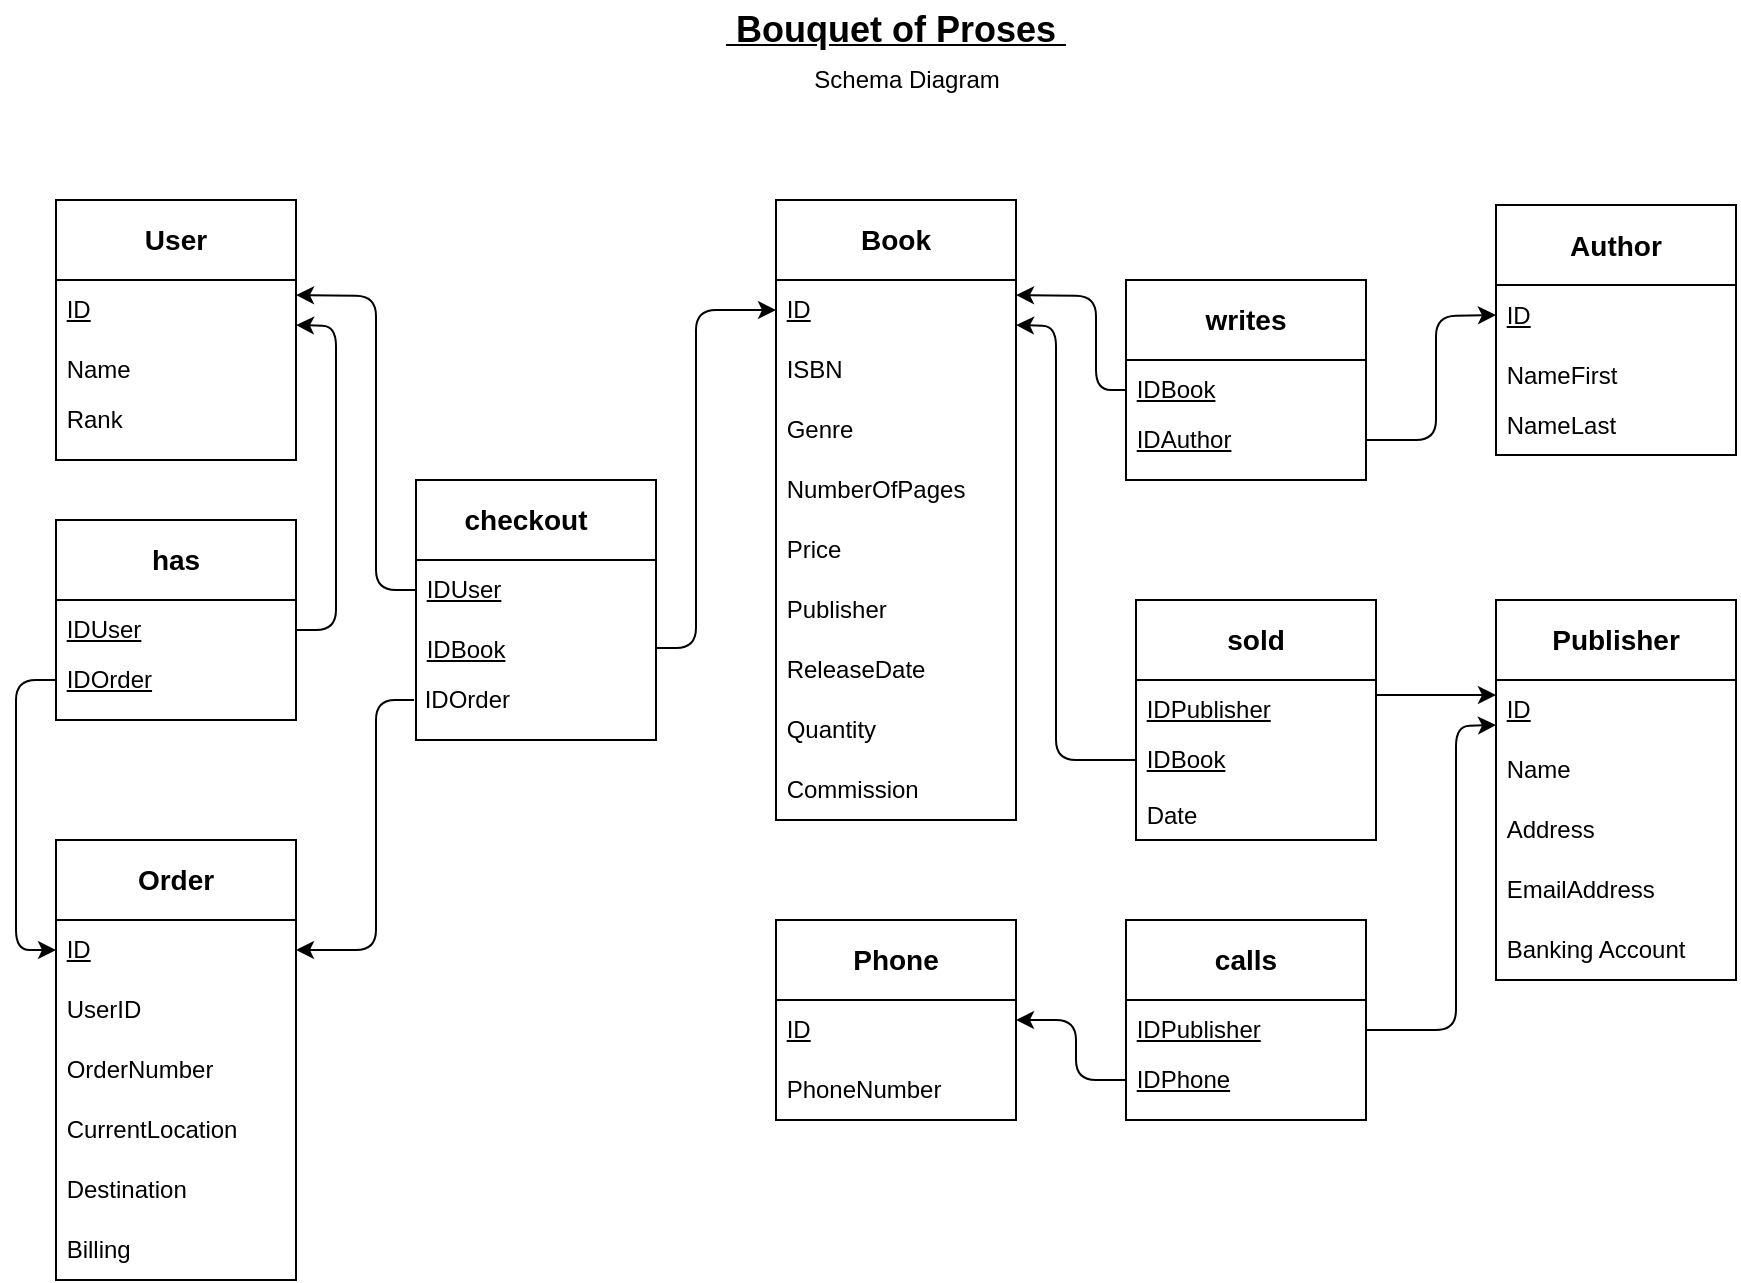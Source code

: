 <mxfile version="15.5.8" type="device"><diagram id="y00l355Wg6aueKRhfx0h" name="Page-1"><mxGraphModel dx="1662" dy="593" grid="1" gridSize="10" guides="1" tooltips="1" connect="1" arrows="1" fold="1" page="1" pageScale="1" pageWidth="850" pageHeight="1100" math="0" shadow="0"><root><mxCell id="0"/><mxCell id="1" parent="0"/><mxCell id="-eGDzOuUCqbjrK850jfR-1" value="" style="rounded=0;whiteSpace=wrap;html=1;" parent="1" vertex="1"><mxGeometry x="360" y="120" width="120" height="310" as="geometry"/></mxCell><mxCell id="-eGDzOuUCqbjrK850jfR-2" value="&amp;nbsp;&lt;u&gt;ID&lt;/u&gt;" style="text;html=1;strokeColor=none;fillColor=none;align=left;verticalAlign=middle;whiteSpace=wrap;rounded=0;" parent="1" vertex="1"><mxGeometry x="360" y="160" width="120" height="30" as="geometry"/></mxCell><mxCell id="-eGDzOuUCqbjrK850jfR-3" value="&lt;b&gt;&lt;font style=&quot;font-size: 14px&quot;&gt;Book&lt;/font&gt;&lt;/b&gt;" style="text;html=1;strokeColor=none;fillColor=none;align=center;verticalAlign=middle;whiteSpace=wrap;rounded=0;" parent="1" vertex="1"><mxGeometry x="390" y="120" width="60" height="40" as="geometry"/></mxCell><mxCell id="-eGDzOuUCqbjrK850jfR-4" value="&amp;nbsp;ISBN" style="text;html=1;strokeColor=none;fillColor=none;align=left;verticalAlign=middle;whiteSpace=wrap;rounded=0;" parent="1" vertex="1"><mxGeometry x="360" y="190" width="120" height="30" as="geometry"/></mxCell><mxCell id="-eGDzOuUCqbjrK850jfR-5" value="&amp;nbsp;Price" style="text;html=1;strokeColor=none;fillColor=none;align=left;verticalAlign=middle;whiteSpace=wrap;rounded=0;" parent="1" vertex="1"><mxGeometry x="360" y="280" width="120" height="30" as="geometry"/></mxCell><mxCell id="-eGDzOuUCqbjrK850jfR-6" value="&amp;nbsp;Publisher" style="text;html=1;strokeColor=none;fillColor=none;align=left;verticalAlign=middle;whiteSpace=wrap;rounded=0;" parent="1" vertex="1"><mxGeometry x="360" y="310" width="120" height="30" as="geometry"/></mxCell><mxCell id="-eGDzOuUCqbjrK850jfR-7" value="&amp;nbsp;NumberOfPages" style="text;html=1;strokeColor=none;fillColor=none;align=left;verticalAlign=middle;whiteSpace=wrap;rounded=0;" parent="1" vertex="1"><mxGeometry x="360" y="250" width="120" height="30" as="geometry"/></mxCell><mxCell id="-eGDzOuUCqbjrK850jfR-8" value="&amp;nbsp;Genre" style="text;html=1;strokeColor=none;fillColor=none;align=left;verticalAlign=middle;whiteSpace=wrap;rounded=0;" parent="1" vertex="1"><mxGeometry x="360" y="220" width="120" height="30" as="geometry"/></mxCell><mxCell id="-eGDzOuUCqbjrK850jfR-9" value="&amp;nbsp;ReleaseDate" style="text;html=1;strokeColor=none;fillColor=none;align=left;verticalAlign=middle;whiteSpace=wrap;rounded=0;" parent="1" vertex="1"><mxGeometry x="360" y="340" width="120" height="30" as="geometry"/></mxCell><mxCell id="-eGDzOuUCqbjrK850jfR-10" value="&amp;nbsp;Quantity" style="text;html=1;strokeColor=none;fillColor=none;align=left;verticalAlign=middle;whiteSpace=wrap;rounded=0;" parent="1" vertex="1"><mxGeometry x="360" y="370" width="120" height="30" as="geometry"/></mxCell><mxCell id="-eGDzOuUCqbjrK850jfR-11" value="&amp;nbsp;Commission" style="text;html=1;strokeColor=none;fillColor=none;align=left;verticalAlign=middle;whiteSpace=wrap;rounded=0;" parent="1" vertex="1"><mxGeometry x="360" y="400" width="120" height="30" as="geometry"/></mxCell><mxCell id="-eGDzOuUCqbjrK850jfR-13" value="" style="endArrow=none;html=1;rounded=0;fontSize=14;exitX=0;exitY=0;exitDx=0;exitDy=0;entryX=1;entryY=0;entryDx=0;entryDy=0;" parent="1" source="-eGDzOuUCqbjrK850jfR-2" target="-eGDzOuUCqbjrK850jfR-2" edge="1"><mxGeometry width="50" height="50" relative="1" as="geometry"><mxPoint x="540" y="360" as="sourcePoint"/><mxPoint x="590" y="310" as="targetPoint"/></mxGeometry></mxCell><mxCell id="-eGDzOuUCqbjrK850jfR-14" value="" style="rounded=0;whiteSpace=wrap;html=1;" parent="1" vertex="1"><mxGeometry x="720" y="122.5" width="120" height="125" as="geometry"/></mxCell><mxCell id="-eGDzOuUCqbjrK850jfR-15" value="&amp;nbsp;&lt;u&gt;ID&lt;/u&gt;" style="text;html=1;strokeColor=none;fillColor=none;align=left;verticalAlign=middle;whiteSpace=wrap;rounded=0;" parent="1" vertex="1"><mxGeometry x="720" y="162.5" width="120" height="30" as="geometry"/></mxCell><mxCell id="-eGDzOuUCqbjrK850jfR-16" value="&lt;span style=&quot;font-size: 14px&quot;&gt;&lt;b&gt;Author&lt;/b&gt;&lt;/span&gt;" style="text;html=1;strokeColor=none;fillColor=none;align=center;verticalAlign=middle;whiteSpace=wrap;rounded=0;" parent="1" vertex="1"><mxGeometry x="750" y="122.5" width="60" height="40" as="geometry"/></mxCell><mxCell id="-eGDzOuUCqbjrK850jfR-19" value="&amp;nbsp;NameFirst" style="text;html=1;strokeColor=none;fillColor=none;align=left;verticalAlign=middle;whiteSpace=wrap;rounded=0;" parent="1" vertex="1"><mxGeometry x="720" y="192.5" width="120" height="30" as="geometry"/></mxCell><mxCell id="-eGDzOuUCqbjrK850jfR-25" value="" style="endArrow=none;html=1;rounded=0;fontSize=14;exitX=0;exitY=0;exitDx=0;exitDy=0;entryX=1;entryY=0;entryDx=0;entryDy=0;" parent="1" source="-eGDzOuUCqbjrK850jfR-15" target="-eGDzOuUCqbjrK850jfR-15" edge="1"><mxGeometry width="50" height="50" relative="1" as="geometry"><mxPoint x="900" y="362.5" as="sourcePoint"/><mxPoint x="950" y="312.5" as="targetPoint"/></mxGeometry></mxCell><mxCell id="-eGDzOuUCqbjrK850jfR-29" value="" style="rounded=0;whiteSpace=wrap;html=1;" parent="1" vertex="1"><mxGeometry x="720" y="320" width="120" height="190" as="geometry"/></mxCell><mxCell id="-eGDzOuUCqbjrK850jfR-30" value="&amp;nbsp;&lt;u&gt;ID&lt;/u&gt;" style="text;html=1;strokeColor=none;fillColor=none;align=left;verticalAlign=middle;whiteSpace=wrap;rounded=0;" parent="1" vertex="1"><mxGeometry x="720" y="360" width="120" height="30" as="geometry"/></mxCell><mxCell id="-eGDzOuUCqbjrK850jfR-31" value="&lt;span style=&quot;font-size: 14px&quot;&gt;&lt;b&gt;Publisher&lt;/b&gt;&lt;/span&gt;" style="text;html=1;strokeColor=none;fillColor=none;align=center;verticalAlign=middle;whiteSpace=wrap;rounded=0;" parent="1" vertex="1"><mxGeometry x="750" y="320" width="60" height="40" as="geometry"/></mxCell><mxCell id="-eGDzOuUCqbjrK850jfR-32" value="&amp;nbsp;Name" style="text;html=1;strokeColor=none;fillColor=none;align=left;verticalAlign=middle;whiteSpace=wrap;rounded=0;" parent="1" vertex="1"><mxGeometry x="720" y="390" width="120" height="30" as="geometry"/></mxCell><mxCell id="-eGDzOuUCqbjrK850jfR-33" value="&amp;nbsp;" style="text;html=1;strokeColor=none;fillColor=none;align=left;verticalAlign=middle;whiteSpace=wrap;rounded=0;" parent="1" vertex="1"><mxGeometry x="720" y="480" width="120" height="30" as="geometry"/></mxCell><mxCell id="-eGDzOuUCqbjrK850jfR-34" value="&amp;nbsp;Banking Account" style="text;html=1;strokeColor=none;fillColor=none;align=left;verticalAlign=middle;whiteSpace=wrap;rounded=0;" parent="1" vertex="1"><mxGeometry x="720" y="480" width="120" height="30" as="geometry"/></mxCell><mxCell id="-eGDzOuUCqbjrK850jfR-35" value="&amp;nbsp;EmailAddress" style="text;html=1;strokeColor=none;fillColor=none;align=left;verticalAlign=middle;whiteSpace=wrap;rounded=0;" parent="1" vertex="1"><mxGeometry x="720" y="450" width="120" height="30" as="geometry"/></mxCell><mxCell id="-eGDzOuUCqbjrK850jfR-36" value="&amp;nbsp;Address" style="text;html=1;strokeColor=none;fillColor=none;align=left;verticalAlign=middle;whiteSpace=wrap;rounded=0;" parent="1" vertex="1"><mxGeometry x="720" y="420" width="120" height="30" as="geometry"/></mxCell><mxCell id="-eGDzOuUCqbjrK850jfR-40" value="" style="endArrow=none;html=1;rounded=0;fontSize=14;exitX=0;exitY=0;exitDx=0;exitDy=0;entryX=1;entryY=0;entryDx=0;entryDy=0;" parent="1" source="-eGDzOuUCqbjrK850jfR-30" target="-eGDzOuUCqbjrK850jfR-30" edge="1"><mxGeometry width="50" height="50" relative="1" as="geometry"><mxPoint x="900" y="560" as="sourcePoint"/><mxPoint x="950" y="510" as="targetPoint"/></mxGeometry></mxCell><mxCell id="-eGDzOuUCqbjrK850jfR-52" value="&lt;b&gt;&lt;font style=&quot;font-size: 18px&quot;&gt;&lt;u&gt;&amp;nbsp;Bouquet of Proses&amp;nbsp;&lt;/u&gt;&lt;/font&gt;&lt;/b&gt;" style="text;html=1;strokeColor=none;fillColor=none;align=center;verticalAlign=middle;whiteSpace=wrap;rounded=0;fontSize=14;" parent="1" vertex="1"><mxGeometry x="325" y="20" width="190" height="30" as="geometry"/></mxCell><mxCell id="-eGDzOuUCqbjrK850jfR-53" value="" style="rounded=0;whiteSpace=wrap;html=1;" parent="1" vertex="1"><mxGeometry y="120" width="120" height="130" as="geometry"/></mxCell><mxCell id="-eGDzOuUCqbjrK850jfR-54" value="&amp;nbsp;&lt;u&gt;ID&lt;/u&gt;" style="text;html=1;strokeColor=none;fillColor=none;align=left;verticalAlign=middle;whiteSpace=wrap;rounded=0;" parent="1" vertex="1"><mxGeometry y="160" width="120" height="30" as="geometry"/></mxCell><mxCell id="-eGDzOuUCqbjrK850jfR-55" value="&lt;span style=&quot;font-size: 14px&quot;&gt;&lt;b&gt;User&lt;/b&gt;&lt;/span&gt;" style="text;html=1;strokeColor=none;fillColor=none;align=center;verticalAlign=middle;whiteSpace=wrap;rounded=0;" parent="1" vertex="1"><mxGeometry x="30" y="120" width="60" height="40" as="geometry"/></mxCell><mxCell id="-eGDzOuUCqbjrK850jfR-56" value="&amp;nbsp;Name" style="text;html=1;strokeColor=none;fillColor=none;align=left;verticalAlign=middle;whiteSpace=wrap;rounded=0;" parent="1" vertex="1"><mxGeometry y="190" width="110" height="30" as="geometry"/></mxCell><mxCell id="-eGDzOuUCqbjrK850jfR-64" value="" style="endArrow=none;html=1;rounded=0;fontSize=14;exitX=0;exitY=0;exitDx=0;exitDy=0;entryX=1;entryY=0;entryDx=0;entryDy=0;" parent="1" source="-eGDzOuUCqbjrK850jfR-54" target="-eGDzOuUCqbjrK850jfR-54" edge="1"><mxGeometry width="50" height="50" relative="1" as="geometry"><mxPoint x="180" y="360" as="sourcePoint"/><mxPoint x="230" y="310" as="targetPoint"/></mxGeometry></mxCell><mxCell id="-eGDzOuUCqbjrK850jfR-65" value="&amp;nbsp;Rank" style="text;html=1;strokeColor=none;fillColor=none;align=left;verticalAlign=middle;whiteSpace=wrap;rounded=0;" parent="1" vertex="1"><mxGeometry y="220" width="120" height="20" as="geometry"/></mxCell><mxCell id="-eGDzOuUCqbjrK850jfR-72" value="" style="rounded=0;whiteSpace=wrap;html=1;" parent="1" vertex="1"><mxGeometry y="440" width="120" height="220" as="geometry"/></mxCell><mxCell id="-eGDzOuUCqbjrK850jfR-73" value="&amp;nbsp;&lt;u&gt;ID&lt;/u&gt;" style="text;html=1;strokeColor=none;fillColor=none;align=left;verticalAlign=middle;whiteSpace=wrap;rounded=0;" parent="1" vertex="1"><mxGeometry y="480" width="120" height="30" as="geometry"/></mxCell><mxCell id="-eGDzOuUCqbjrK850jfR-74" value="&lt;span style=&quot;font-size: 14px&quot;&gt;&lt;b&gt;Order&lt;/b&gt;&lt;/span&gt;" style="text;html=1;strokeColor=none;fillColor=none;align=center;verticalAlign=middle;whiteSpace=wrap;rounded=0;" parent="1" vertex="1"><mxGeometry x="30" y="442.5" width="60" height="35" as="geometry"/></mxCell><mxCell id="-eGDzOuUCqbjrK850jfR-75" value="&amp;nbsp;OrderNumber" style="text;html=1;strokeColor=none;fillColor=none;align=left;verticalAlign=middle;whiteSpace=wrap;rounded=0;" parent="1" vertex="1"><mxGeometry y="540" width="120" height="30" as="geometry"/></mxCell><mxCell id="-eGDzOuUCqbjrK850jfR-76" value="&amp;nbsp;Billing" style="text;html=1;strokeColor=none;fillColor=none;align=left;verticalAlign=middle;whiteSpace=wrap;rounded=0;" parent="1" vertex="1"><mxGeometry y="630" width="120" height="30" as="geometry"/></mxCell><mxCell id="-eGDzOuUCqbjrK850jfR-78" value="&amp;nbsp;Destination" style="text;html=1;strokeColor=none;fillColor=none;align=left;verticalAlign=middle;whiteSpace=wrap;rounded=0;" parent="1" vertex="1"><mxGeometry y="600" width="120" height="30" as="geometry"/></mxCell><mxCell id="-eGDzOuUCqbjrK850jfR-79" value="&amp;nbsp;CurrentLocation" style="text;html=1;strokeColor=none;fillColor=none;align=left;verticalAlign=middle;whiteSpace=wrap;rounded=0;" parent="1" vertex="1"><mxGeometry y="570" width="120" height="30" as="geometry"/></mxCell><mxCell id="-eGDzOuUCqbjrK850jfR-83" value="" style="endArrow=none;html=1;rounded=0;fontSize=14;exitX=0;exitY=0;exitDx=0;exitDy=0;entryX=1;entryY=0;entryDx=0;entryDy=0;" parent="1" source="-eGDzOuUCqbjrK850jfR-73" target="-eGDzOuUCqbjrK850jfR-73" edge="1"><mxGeometry width="50" height="50" relative="1" as="geometry"><mxPoint x="180" y="680" as="sourcePoint"/><mxPoint x="230" y="630" as="targetPoint"/></mxGeometry></mxCell><mxCell id="-eGDzOuUCqbjrK850jfR-84" value="&amp;nbsp;UserID" style="text;html=1;strokeColor=none;fillColor=none;align=left;verticalAlign=middle;whiteSpace=wrap;rounded=0;" parent="1" vertex="1"><mxGeometry y="510" width="100" height="30" as="geometry"/></mxCell><mxCell id="-eGDzOuUCqbjrK850jfR-100" value="" style="rounded=0;whiteSpace=wrap;html=1;" parent="1" vertex="1"><mxGeometry x="360" y="480" width="120" height="100" as="geometry"/></mxCell><mxCell id="-eGDzOuUCqbjrK850jfR-101" value="&amp;nbsp;&lt;u&gt;ID&lt;/u&gt;" style="text;html=1;strokeColor=none;fillColor=none;align=left;verticalAlign=middle;whiteSpace=wrap;rounded=0;" parent="1" vertex="1"><mxGeometry x="360" y="520" width="110" height="30" as="geometry"/></mxCell><mxCell id="-eGDzOuUCqbjrK850jfR-102" value="&lt;span style=&quot;font-size: 14px&quot;&gt;&lt;b&gt;Phone&lt;/b&gt;&lt;/span&gt;" style="text;html=1;strokeColor=none;fillColor=none;align=center;verticalAlign=middle;whiteSpace=wrap;rounded=0;" parent="1" vertex="1"><mxGeometry x="390" y="480" width="60" height="40" as="geometry"/></mxCell><mxCell id="-eGDzOuUCqbjrK850jfR-103" value="&amp;nbsp;PhoneNumber" style="text;html=1;strokeColor=none;fillColor=none;align=left;verticalAlign=middle;whiteSpace=wrap;rounded=0;" parent="1" vertex="1"><mxGeometry x="360" y="550" width="100" height="30" as="geometry"/></mxCell><mxCell id="-eGDzOuUCqbjrK850jfR-109" value="" style="endArrow=none;html=1;rounded=1;fontSize=12;" parent="1" edge="1"><mxGeometry width="50" height="50" relative="1" as="geometry"><mxPoint x="360" y="520" as="sourcePoint"/><mxPoint x="480" y="520" as="targetPoint"/></mxGeometry></mxCell><mxCell id="-eGDzOuUCqbjrK850jfR-110" value="&amp;nbsp;NameLast" style="text;html=1;strokeColor=none;fillColor=none;align=left;verticalAlign=middle;whiteSpace=wrap;rounded=0;" parent="1" vertex="1"><mxGeometry x="720" y="217.5" width="120" height="30" as="geometry"/></mxCell><mxCell id="FoqZmg0mn1lUDdCtoE56-7" value="" style="rounded=0;whiteSpace=wrap;html=1;" vertex="1" parent="1"><mxGeometry x="180" y="260" width="120" height="130" as="geometry"/></mxCell><mxCell id="FoqZmg0mn1lUDdCtoE56-8" value="&amp;nbsp;&lt;u&gt;IDUser&lt;/u&gt;" style="text;html=1;strokeColor=none;fillColor=none;align=left;verticalAlign=middle;whiteSpace=wrap;rounded=0;" vertex="1" parent="1"><mxGeometry x="180" y="300" width="120" height="30" as="geometry"/></mxCell><mxCell id="FoqZmg0mn1lUDdCtoE56-9" value="&lt;span style=&quot;font-size: 14px&quot;&gt;&lt;b&gt;checkout&lt;/b&gt;&lt;/span&gt;" style="text;html=1;strokeColor=none;fillColor=none;align=center;verticalAlign=middle;whiteSpace=wrap;rounded=0;" vertex="1" parent="1"><mxGeometry x="205" y="260" width="60" height="40" as="geometry"/></mxCell><mxCell id="FoqZmg0mn1lUDdCtoE56-10" value="&amp;nbsp;&lt;u&gt;IDBook&lt;/u&gt;" style="text;html=1;strokeColor=none;fillColor=none;align=left;verticalAlign=middle;whiteSpace=wrap;rounded=0;" vertex="1" parent="1"><mxGeometry x="180" y="330" width="110" height="30" as="geometry"/></mxCell><mxCell id="FoqZmg0mn1lUDdCtoE56-11" value="" style="endArrow=none;html=1;rounded=0;fontSize=14;exitX=0;exitY=0;exitDx=0;exitDy=0;entryX=1;entryY=0;entryDx=0;entryDy=0;" edge="1" parent="1" source="FoqZmg0mn1lUDdCtoE56-8" target="FoqZmg0mn1lUDdCtoE56-8"><mxGeometry width="50" height="50" relative="1" as="geometry"><mxPoint x="360" y="500" as="sourcePoint"/><mxPoint x="410" y="450" as="targetPoint"/></mxGeometry></mxCell><mxCell id="FoqZmg0mn1lUDdCtoE56-12" value="&amp;nbsp;IDOrder" style="text;html=1;strokeColor=none;fillColor=none;align=left;verticalAlign=middle;whiteSpace=wrap;rounded=0;" vertex="1" parent="1"><mxGeometry x="179" y="360" width="120" height="20" as="geometry"/></mxCell><mxCell id="FoqZmg0mn1lUDdCtoE56-15" value="" style="rounded=0;whiteSpace=wrap;html=1;" vertex="1" parent="1"><mxGeometry y="280" width="120" height="100" as="geometry"/></mxCell><mxCell id="FoqZmg0mn1lUDdCtoE56-16" value="&amp;nbsp;&lt;u&gt;IDUser&lt;/u&gt;" style="text;html=1;strokeColor=none;fillColor=none;align=left;verticalAlign=middle;whiteSpace=wrap;rounded=0;" vertex="1" parent="1"><mxGeometry y="320" width="120" height="30" as="geometry"/></mxCell><mxCell id="FoqZmg0mn1lUDdCtoE56-17" value="&lt;span style=&quot;font-size: 14px&quot;&gt;&lt;b&gt;has&lt;/b&gt;&lt;/span&gt;" style="text;html=1;strokeColor=none;fillColor=none;align=center;verticalAlign=middle;whiteSpace=wrap;rounded=0;" vertex="1" parent="1"><mxGeometry x="30" y="280" width="60" height="40" as="geometry"/></mxCell><mxCell id="FoqZmg0mn1lUDdCtoE56-19" value="" style="endArrow=none;html=1;rounded=0;fontSize=14;exitX=0;exitY=0;exitDx=0;exitDy=0;entryX=1;entryY=0;entryDx=0;entryDy=0;" edge="1" parent="1" source="FoqZmg0mn1lUDdCtoE56-16" target="FoqZmg0mn1lUDdCtoE56-16"><mxGeometry width="50" height="50" relative="1" as="geometry"><mxPoint x="180" y="520" as="sourcePoint"/><mxPoint x="230" y="470" as="targetPoint"/></mxGeometry></mxCell><mxCell id="FoqZmg0mn1lUDdCtoE56-20" value="&amp;nbsp;&lt;u&gt;IDOrder&lt;/u&gt;" style="text;html=1;strokeColor=none;fillColor=none;align=left;verticalAlign=middle;whiteSpace=wrap;rounded=0;" vertex="1" parent="1"><mxGeometry y="350" width="120" height="20" as="geometry"/></mxCell><mxCell id="FoqZmg0mn1lUDdCtoE56-21" value="Schema Diagram" style="text;html=1;align=center;verticalAlign=middle;resizable=0;points=[];autosize=1;strokeColor=none;fillColor=none;" vertex="1" parent="1"><mxGeometry x="370" y="50" width="110" height="20" as="geometry"/></mxCell><mxCell id="FoqZmg0mn1lUDdCtoE56-23" value="" style="rounded=0;whiteSpace=wrap;html=1;" vertex="1" parent="1"><mxGeometry x="535" y="480" width="120" height="100" as="geometry"/></mxCell><mxCell id="FoqZmg0mn1lUDdCtoE56-24" value="&amp;nbsp;&lt;u&gt;IDPublisher&lt;/u&gt;" style="text;html=1;strokeColor=none;fillColor=none;align=left;verticalAlign=middle;whiteSpace=wrap;rounded=0;" vertex="1" parent="1"><mxGeometry x="535" y="520" width="120" height="30" as="geometry"/></mxCell><mxCell id="FoqZmg0mn1lUDdCtoE56-25" value="&lt;span style=&quot;font-size: 14px&quot;&gt;&lt;b&gt;calls&lt;/b&gt;&lt;/span&gt;" style="text;html=1;strokeColor=none;fillColor=none;align=center;verticalAlign=middle;whiteSpace=wrap;rounded=0;" vertex="1" parent="1"><mxGeometry x="565" y="480" width="60" height="40" as="geometry"/></mxCell><mxCell id="FoqZmg0mn1lUDdCtoE56-26" value="" style="endArrow=none;html=1;rounded=0;fontSize=14;exitX=0;exitY=0;exitDx=0;exitDy=0;entryX=1;entryY=0;entryDx=0;entryDy=0;" edge="1" parent="1" source="FoqZmg0mn1lUDdCtoE56-24" target="FoqZmg0mn1lUDdCtoE56-24"><mxGeometry width="50" height="50" relative="1" as="geometry"><mxPoint x="715" y="720" as="sourcePoint"/><mxPoint x="765" y="670" as="targetPoint"/></mxGeometry></mxCell><mxCell id="FoqZmg0mn1lUDdCtoE56-27" value="&amp;nbsp;&lt;u&gt;IDPhone&lt;/u&gt;" style="text;html=1;strokeColor=none;fillColor=none;align=left;verticalAlign=middle;whiteSpace=wrap;rounded=0;" vertex="1" parent="1"><mxGeometry x="535" y="550" width="120" height="20" as="geometry"/></mxCell><mxCell id="FoqZmg0mn1lUDdCtoE56-33" value="" style="group" vertex="1" connectable="0" parent="1"><mxGeometry x="540" y="320" width="120" height="120" as="geometry"/></mxCell><mxCell id="FoqZmg0mn1lUDdCtoE56-28" value="" style="rounded=0;whiteSpace=wrap;html=1;" vertex="1" parent="FoqZmg0mn1lUDdCtoE56-33"><mxGeometry width="120" height="120" as="geometry"/></mxCell><mxCell id="FoqZmg0mn1lUDdCtoE56-29" value="&amp;nbsp;&lt;u&gt;IDPublisher&lt;/u&gt;" style="text;html=1;strokeColor=none;fillColor=none;align=left;verticalAlign=middle;whiteSpace=wrap;rounded=0;" vertex="1" parent="FoqZmg0mn1lUDdCtoE56-33"><mxGeometry y="40" width="120" height="30" as="geometry"/></mxCell><mxCell id="FoqZmg0mn1lUDdCtoE56-30" value="&lt;span style=&quot;font-size: 14px&quot;&gt;&lt;b&gt;sold&lt;/b&gt;&lt;/span&gt;" style="text;html=1;strokeColor=none;fillColor=none;align=center;verticalAlign=middle;whiteSpace=wrap;rounded=0;" vertex="1" parent="FoqZmg0mn1lUDdCtoE56-33"><mxGeometry x="30" width="60" height="40" as="geometry"/></mxCell><mxCell id="FoqZmg0mn1lUDdCtoE56-31" value="" style="endArrow=none;html=1;rounded=0;fontSize=14;exitX=0;exitY=0;exitDx=0;exitDy=0;entryX=1;entryY=0;entryDx=0;entryDy=0;" edge="1" parent="FoqZmg0mn1lUDdCtoE56-33" source="FoqZmg0mn1lUDdCtoE56-29" target="FoqZmg0mn1lUDdCtoE56-29"><mxGeometry width="50" height="50" relative="1" as="geometry"><mxPoint x="180" y="240" as="sourcePoint"/><mxPoint x="230" y="190" as="targetPoint"/></mxGeometry></mxCell><mxCell id="FoqZmg0mn1lUDdCtoE56-32" value="&amp;nbsp;&lt;u&gt;IDBook&lt;/u&gt;" style="text;html=1;strokeColor=none;fillColor=none;align=left;verticalAlign=middle;whiteSpace=wrap;rounded=0;" vertex="1" parent="FoqZmg0mn1lUDdCtoE56-33"><mxGeometry y="70" width="120" height="20" as="geometry"/></mxCell><mxCell id="-eGDzOuUCqbjrK850jfR-46" value="&amp;nbsp;Date" style="text;html=1;strokeColor=none;fillColor=none;align=left;verticalAlign=middle;whiteSpace=wrap;rounded=0;" parent="FoqZmg0mn1lUDdCtoE56-33" vertex="1"><mxGeometry y="95" width="120" height="25" as="geometry"/></mxCell><mxCell id="FoqZmg0mn1lUDdCtoE56-40" value="" style="rounded=0;whiteSpace=wrap;html=1;" vertex="1" parent="1"><mxGeometry x="535" y="160" width="120" height="100" as="geometry"/></mxCell><mxCell id="FoqZmg0mn1lUDdCtoE56-41" value="&amp;nbsp;&lt;u&gt;IDBook&lt;/u&gt;" style="text;html=1;strokeColor=none;fillColor=none;align=left;verticalAlign=middle;whiteSpace=wrap;rounded=0;" vertex="1" parent="1"><mxGeometry x="535" y="200" width="120" height="30" as="geometry"/></mxCell><mxCell id="FoqZmg0mn1lUDdCtoE56-42" value="&lt;span style=&quot;font-size: 14px&quot;&gt;&lt;b&gt;writes&lt;/b&gt;&lt;/span&gt;" style="text;html=1;strokeColor=none;fillColor=none;align=center;verticalAlign=middle;whiteSpace=wrap;rounded=0;" vertex="1" parent="1"><mxGeometry x="565" y="160" width="60" height="40" as="geometry"/></mxCell><mxCell id="FoqZmg0mn1lUDdCtoE56-43" value="" style="endArrow=none;html=1;rounded=0;fontSize=14;exitX=0;exitY=0;exitDx=0;exitDy=0;entryX=1;entryY=0;entryDx=0;entryDy=0;" edge="1" parent="1" source="FoqZmg0mn1lUDdCtoE56-41" target="FoqZmg0mn1lUDdCtoE56-41"><mxGeometry width="50" height="50" relative="1" as="geometry"><mxPoint x="715" y="400" as="sourcePoint"/><mxPoint x="765" y="350" as="targetPoint"/></mxGeometry></mxCell><mxCell id="FoqZmg0mn1lUDdCtoE56-44" value="&amp;nbsp;&lt;u&gt;IDAuthor&lt;/u&gt;" style="text;html=1;strokeColor=none;fillColor=none;align=left;verticalAlign=middle;whiteSpace=wrap;rounded=0;" vertex="1" parent="1"><mxGeometry x="535" y="230" width="120" height="20" as="geometry"/></mxCell><mxCell id="FoqZmg0mn1lUDdCtoE56-45" value="" style="endArrow=classic;html=1;rounded=1;exitX=1;exitY=0.646;exitDx=0;exitDy=0;exitPerimeter=0;entryX=0;entryY=0.5;entryDx=0;entryDy=0;" edge="1" parent="1" source="FoqZmg0mn1lUDdCtoE56-7" target="-eGDzOuUCqbjrK850jfR-2"><mxGeometry width="50" height="50" relative="1" as="geometry"><mxPoint x="400" y="500" as="sourcePoint"/><mxPoint x="450" y="450" as="targetPoint"/><Array as="points"><mxPoint x="320" y="344"/><mxPoint x="320" y="175"/></Array></mxGeometry></mxCell><mxCell id="FoqZmg0mn1lUDdCtoE56-46" value="" style="endArrow=classic;html=1;rounded=1;exitX=1;exitY=0.5;exitDx=0;exitDy=0;entryX=1;entryY=0.75;entryDx=0;entryDy=0;" edge="1" parent="1" source="FoqZmg0mn1lUDdCtoE56-16" target="-eGDzOuUCqbjrK850jfR-54"><mxGeometry width="50" height="50" relative="1" as="geometry"><mxPoint x="400" y="400" as="sourcePoint"/><mxPoint x="450" y="350" as="targetPoint"/><Array as="points"><mxPoint x="140" y="335"/><mxPoint x="140" y="183"/></Array></mxGeometry></mxCell><mxCell id="FoqZmg0mn1lUDdCtoE56-47" value="" style="endArrow=classic;html=1;rounded=1;exitX=0;exitY=0.5;exitDx=0;exitDy=0;entryX=1;entryY=0.25;entryDx=0;entryDy=0;" edge="1" parent="1" source="FoqZmg0mn1lUDdCtoE56-8" target="-eGDzOuUCqbjrK850jfR-54"><mxGeometry width="50" height="50" relative="1" as="geometry"><mxPoint x="400" y="400" as="sourcePoint"/><mxPoint x="450" y="350" as="targetPoint"/><Array as="points"><mxPoint x="160" y="315"/><mxPoint x="160" y="168"/></Array></mxGeometry></mxCell><mxCell id="FoqZmg0mn1lUDdCtoE56-48" value="" style="endArrow=classic;html=1;rounded=1;exitX=0;exitY=0.5;exitDx=0;exitDy=0;entryX=1;entryY=0.5;entryDx=0;entryDy=0;" edge="1" parent="1" source="FoqZmg0mn1lUDdCtoE56-12" target="-eGDzOuUCqbjrK850jfR-73"><mxGeometry width="50" height="50" relative="1" as="geometry"><mxPoint x="310" y="400" as="sourcePoint"/><mxPoint x="360" y="350" as="targetPoint"/><Array as="points"><mxPoint x="160" y="370"/><mxPoint x="160" y="495"/></Array></mxGeometry></mxCell><mxCell id="FoqZmg0mn1lUDdCtoE56-49" value="" style="endArrow=classic;html=1;rounded=1;exitX=0;exitY=0.5;exitDx=0;exitDy=0;entryX=0;entryY=0.5;entryDx=0;entryDy=0;" edge="1" parent="1" source="FoqZmg0mn1lUDdCtoE56-20" target="-eGDzOuUCqbjrK850jfR-73"><mxGeometry width="50" height="50" relative="1" as="geometry"><mxPoint x="310" y="350" as="sourcePoint"/><mxPoint x="260" y="400" as="targetPoint"/><Array as="points"><mxPoint x="-20" y="360"/><mxPoint x="-20" y="495"/></Array></mxGeometry></mxCell><mxCell id="FoqZmg0mn1lUDdCtoE56-50" value="" style="endArrow=classic;html=1;rounded=1;exitX=0;exitY=0.5;exitDx=0;exitDy=0;entryX=1;entryY=0.25;entryDx=0;entryDy=0;" edge="1" parent="1" source="FoqZmg0mn1lUDdCtoE56-41" target="-eGDzOuUCqbjrK850jfR-2"><mxGeometry width="50" height="50" relative="1" as="geometry"><mxPoint x="650" y="350" as="sourcePoint"/><mxPoint x="600" y="400" as="targetPoint"/><Array as="points"><mxPoint x="520" y="215"/><mxPoint x="520" y="168"/></Array></mxGeometry></mxCell><mxCell id="FoqZmg0mn1lUDdCtoE56-55" value="" style="endArrow=classic;html=1;rounded=1;exitX=0;exitY=0.5;exitDx=0;exitDy=0;entryX=1;entryY=0.5;entryDx=0;entryDy=0;" edge="1" parent="1" source="FoqZmg0mn1lUDdCtoE56-27" target="-eGDzOuUCqbjrK850jfR-100"><mxGeometry width="50" height="50" relative="1" as="geometry"><mxPoint x="535" y="720" as="sourcePoint"/><mxPoint x="585" y="670" as="targetPoint"/><Array as="points"><mxPoint x="510" y="560"/><mxPoint x="510" y="530"/></Array></mxGeometry></mxCell><mxCell id="FoqZmg0mn1lUDdCtoE56-51" value="" style="endArrow=classic;html=1;rounded=1;exitX=0;exitY=0.5;exitDx=0;exitDy=0;entryX=1;entryY=0.75;entryDx=0;entryDy=0;" edge="1" parent="1" source="FoqZmg0mn1lUDdCtoE56-32" target="-eGDzOuUCqbjrK850jfR-2"><mxGeometry width="50" height="50" relative="1" as="geometry"><mxPoint x="650" y="350" as="sourcePoint"/><mxPoint x="600" y="400" as="targetPoint"/><Array as="points"><mxPoint x="500" y="400"/><mxPoint x="500" y="183"/></Array></mxGeometry></mxCell><mxCell id="FoqZmg0mn1lUDdCtoE56-56" value="" style="endArrow=classic;html=1;rounded=1;exitX=1;exitY=0.5;exitDx=0;exitDy=0;entryX=0;entryY=0.5;entryDx=0;entryDy=0;" edge="1" parent="1" source="FoqZmg0mn1lUDdCtoE56-44" target="-eGDzOuUCqbjrK850jfR-15"><mxGeometry width="50" height="50" relative="1" as="geometry"><mxPoint x="650" y="250" as="sourcePoint"/><mxPoint x="600" y="300" as="targetPoint"/><Array as="points"><mxPoint x="690" y="240"/><mxPoint x="690" y="178"/></Array></mxGeometry></mxCell><mxCell id="FoqZmg0mn1lUDdCtoE56-58" value="" style="endArrow=classic;html=1;rounded=1;exitX=1;exitY=0.5;exitDx=0;exitDy=0;entryX=0;entryY=0.75;entryDx=0;entryDy=0;" edge="1" parent="1" source="FoqZmg0mn1lUDdCtoE56-24" target="-eGDzOuUCqbjrK850jfR-30"><mxGeometry width="50" height="50" relative="1" as="geometry"><mxPoint x="360" y="390" as="sourcePoint"/><mxPoint x="410" y="340" as="targetPoint"/><Array as="points"><mxPoint x="700" y="535"/><mxPoint x="700" y="383"/></Array></mxGeometry></mxCell><mxCell id="FoqZmg0mn1lUDdCtoE56-59" value="" style="endArrow=classic;html=1;rounded=1;exitX=1;exitY=0.25;exitDx=0;exitDy=0;entryX=0;entryY=0.25;entryDx=0;entryDy=0;" edge="1" parent="1" source="FoqZmg0mn1lUDdCtoE56-29" target="-eGDzOuUCqbjrK850jfR-30"><mxGeometry width="50" height="50" relative="1" as="geometry"><mxPoint x="360" y="390" as="sourcePoint"/><mxPoint x="410" y="340" as="targetPoint"/></mxGeometry></mxCell></root></mxGraphModel></diagram></mxfile>